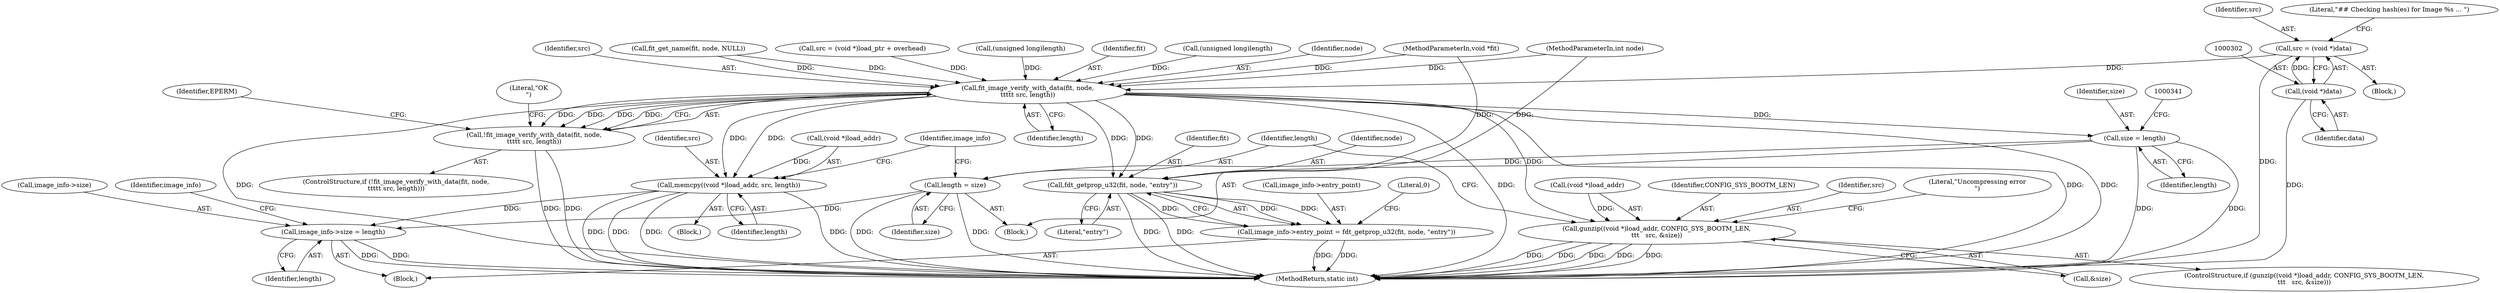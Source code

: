 digraph "0_u-boot_master_15@pointer" {
"1000299" [label="(Call,src = (void *)data)"];
"1000301" [label="(Call,(void *)data)"];
"1000312" [label="(Call,fit_image_verify_with_data(fit, node,\n\t\t\t\t\t src, length))"];
"1000311" [label="(Call,!fit_image_verify_with_data(fit, node,\n\t\t\t\t\t src, length))"];
"1000335" [label="(Call,size = length)"];
"1000353" [label="(Call,length = size)"];
"1000372" [label="(Call,image_info->size = length)"];
"1000339" [label="(Call,gunzip((void *)load_addr, CONFIG_SYS_BOOTM_LEN,\n\t\t\t   src, &size))"];
"1000358" [label="(Call,memcpy((void *)load_addr, src, length))"];
"1000381" [label="(Call,fdt_getprop_u32(fit, node, \"entry\"))"];
"1000377" [label="(Call,image_info->entry_point = fdt_getprop_u32(fit, node, \"entry\"))"];
"1000299" [label="(Call,src = (void *)data)"];
"1000338" [label="(ControlStructure,if (gunzip((void *)load_addr, CONFIG_SYS_BOOTM_LEN,\n\t\t\t   src, &size)))"];
"1000267" [label="(Call,(unsigned long)length)"];
"1000336" [label="(Identifier,size)"];
"1000378" [label="(Call,image_info->entry_point)"];
"1000359" [label="(Call,(void *)load_addr)"];
"1000366" [label="(Block,)"];
"1000321" [label="(Literal,\"OK\n\")"];
"1000372" [label="(Call,image_info->size = length)"];
"1000313" [label="(Identifier,fit)"];
"1000343" [label="(Identifier,CONFIG_SYS_BOOTM_LEN)"];
"1000383" [label="(Identifier,node)"];
"1000296" [label="(Call,(unsigned long)length)"];
"1000314" [label="(Identifier,node)"];
"1000381" [label="(Call,fdt_getprop_u32(fit, node, \"entry\"))"];
"1000354" [label="(Identifier,length)"];
"1000386" [label="(Literal,0)"];
"1000337" [label="(Identifier,length)"];
"1000335" [label="(Call,size = length)"];
"1000357" [label="(Block,)"];
"1000105" [label="(MethodParameterIn,void *fit)"];
"1000377" [label="(Call,image_info->entry_point = fdt_getprop_u32(fit, node, \"entry\"))"];
"1000315" [label="(Identifier,src)"];
"1000344" [label="(Identifier,src)"];
"1000311" [label="(Call,!fit_image_verify_with_data(fit, node,\n\t\t\t\t\t src, length))"];
"1000345" [label="(Call,&size)"];
"1000363" [label="(Identifier,length)"];
"1000376" [label="(Identifier,length)"];
"1000301" [label="(Call,(void *)data)"];
"1000107" [label="(MethodParameterIn,int node)"];
"1000384" [label="(Literal,\"entry\")"];
"1000382" [label="(Identifier,fit)"];
"1000358" [label="(Call,memcpy((void *)load_addr, src, length))"];
"1000387" [label="(MethodReturn,static int)"];
"1000306" [label="(Call,fit_get_name(fit, node, NULL))"];
"1000373" [label="(Call,image_info->size)"];
"1000319" [label="(Identifier,EPERM)"];
"1000362" [label="(Identifier,src)"];
"1000349" [label="(Literal,\"Uncompressing error\n\")"];
"1000312" [label="(Call,fit_image_verify_with_data(fit, node,\n\t\t\t\t\t src, length))"];
"1000300" [label="(Identifier,src)"];
"1000303" [label="(Identifier,data)"];
"1000340" [label="(Call,(void *)load_addr)"];
"1000365" [label="(Identifier,image_info)"];
"1000334" [label="(Block,)"];
"1000305" [label="(Literal,\"## Checking hash(es) for Image %s ... \")"];
"1000355" [label="(Identifier,size)"];
"1000278" [label="(Block,)"];
"1000353" [label="(Call,length = size)"];
"1000316" [label="(Identifier,length)"];
"1000270" [label="(Call,src = (void *)load_ptr + overhead)"];
"1000339" [label="(Call,gunzip((void *)load_addr, CONFIG_SYS_BOOTM_LEN,\n\t\t\t   src, &size))"];
"1000379" [label="(Identifier,image_info)"];
"1000310" [label="(ControlStructure,if (!fit_image_verify_with_data(fit, node,\n\t\t\t\t\t src, length)))"];
"1000299" -> "1000278"  [label="AST: "];
"1000299" -> "1000301"  [label="CFG: "];
"1000300" -> "1000299"  [label="AST: "];
"1000301" -> "1000299"  [label="AST: "];
"1000305" -> "1000299"  [label="CFG: "];
"1000299" -> "1000387"  [label="DDG: "];
"1000301" -> "1000299"  [label="DDG: "];
"1000299" -> "1000312"  [label="DDG: "];
"1000301" -> "1000303"  [label="CFG: "];
"1000302" -> "1000301"  [label="AST: "];
"1000303" -> "1000301"  [label="AST: "];
"1000301" -> "1000387"  [label="DDG: "];
"1000312" -> "1000311"  [label="AST: "];
"1000312" -> "1000316"  [label="CFG: "];
"1000313" -> "1000312"  [label="AST: "];
"1000314" -> "1000312"  [label="AST: "];
"1000315" -> "1000312"  [label="AST: "];
"1000316" -> "1000312"  [label="AST: "];
"1000311" -> "1000312"  [label="CFG: "];
"1000312" -> "1000387"  [label="DDG: "];
"1000312" -> "1000387"  [label="DDG: "];
"1000312" -> "1000387"  [label="DDG: "];
"1000312" -> "1000387"  [label="DDG: "];
"1000312" -> "1000311"  [label="DDG: "];
"1000312" -> "1000311"  [label="DDG: "];
"1000312" -> "1000311"  [label="DDG: "];
"1000312" -> "1000311"  [label="DDG: "];
"1000306" -> "1000312"  [label="DDG: "];
"1000306" -> "1000312"  [label="DDG: "];
"1000105" -> "1000312"  [label="DDG: "];
"1000107" -> "1000312"  [label="DDG: "];
"1000270" -> "1000312"  [label="DDG: "];
"1000296" -> "1000312"  [label="DDG: "];
"1000267" -> "1000312"  [label="DDG: "];
"1000312" -> "1000335"  [label="DDG: "];
"1000312" -> "1000339"  [label="DDG: "];
"1000312" -> "1000358"  [label="DDG: "];
"1000312" -> "1000358"  [label="DDG: "];
"1000312" -> "1000381"  [label="DDG: "];
"1000312" -> "1000381"  [label="DDG: "];
"1000311" -> "1000310"  [label="AST: "];
"1000319" -> "1000311"  [label="CFG: "];
"1000321" -> "1000311"  [label="CFG: "];
"1000311" -> "1000387"  [label="DDG: "];
"1000311" -> "1000387"  [label="DDG: "];
"1000335" -> "1000334"  [label="AST: "];
"1000335" -> "1000337"  [label="CFG: "];
"1000336" -> "1000335"  [label="AST: "];
"1000337" -> "1000335"  [label="AST: "];
"1000341" -> "1000335"  [label="CFG: "];
"1000335" -> "1000387"  [label="DDG: "];
"1000335" -> "1000387"  [label="DDG: "];
"1000335" -> "1000353"  [label="DDG: "];
"1000353" -> "1000334"  [label="AST: "];
"1000353" -> "1000355"  [label="CFG: "];
"1000354" -> "1000353"  [label="AST: "];
"1000355" -> "1000353"  [label="AST: "];
"1000365" -> "1000353"  [label="CFG: "];
"1000353" -> "1000387"  [label="DDG: "];
"1000353" -> "1000387"  [label="DDG: "];
"1000353" -> "1000372"  [label="DDG: "];
"1000372" -> "1000366"  [label="AST: "];
"1000372" -> "1000376"  [label="CFG: "];
"1000373" -> "1000372"  [label="AST: "];
"1000376" -> "1000372"  [label="AST: "];
"1000379" -> "1000372"  [label="CFG: "];
"1000372" -> "1000387"  [label="DDG: "];
"1000372" -> "1000387"  [label="DDG: "];
"1000358" -> "1000372"  [label="DDG: "];
"1000339" -> "1000338"  [label="AST: "];
"1000339" -> "1000345"  [label="CFG: "];
"1000340" -> "1000339"  [label="AST: "];
"1000343" -> "1000339"  [label="AST: "];
"1000344" -> "1000339"  [label="AST: "];
"1000345" -> "1000339"  [label="AST: "];
"1000349" -> "1000339"  [label="CFG: "];
"1000354" -> "1000339"  [label="CFG: "];
"1000339" -> "1000387"  [label="DDG: "];
"1000339" -> "1000387"  [label="DDG: "];
"1000339" -> "1000387"  [label="DDG: "];
"1000339" -> "1000387"  [label="DDG: "];
"1000339" -> "1000387"  [label="DDG: "];
"1000340" -> "1000339"  [label="DDG: "];
"1000358" -> "1000357"  [label="AST: "];
"1000358" -> "1000363"  [label="CFG: "];
"1000359" -> "1000358"  [label="AST: "];
"1000362" -> "1000358"  [label="AST: "];
"1000363" -> "1000358"  [label="AST: "];
"1000365" -> "1000358"  [label="CFG: "];
"1000358" -> "1000387"  [label="DDG: "];
"1000358" -> "1000387"  [label="DDG: "];
"1000358" -> "1000387"  [label="DDG: "];
"1000358" -> "1000387"  [label="DDG: "];
"1000359" -> "1000358"  [label="DDG: "];
"1000381" -> "1000377"  [label="AST: "];
"1000381" -> "1000384"  [label="CFG: "];
"1000382" -> "1000381"  [label="AST: "];
"1000383" -> "1000381"  [label="AST: "];
"1000384" -> "1000381"  [label="AST: "];
"1000377" -> "1000381"  [label="CFG: "];
"1000381" -> "1000387"  [label="DDG: "];
"1000381" -> "1000387"  [label="DDG: "];
"1000381" -> "1000377"  [label="DDG: "];
"1000381" -> "1000377"  [label="DDG: "];
"1000381" -> "1000377"  [label="DDG: "];
"1000105" -> "1000381"  [label="DDG: "];
"1000107" -> "1000381"  [label="DDG: "];
"1000377" -> "1000366"  [label="AST: "];
"1000378" -> "1000377"  [label="AST: "];
"1000386" -> "1000377"  [label="CFG: "];
"1000377" -> "1000387"  [label="DDG: "];
"1000377" -> "1000387"  [label="DDG: "];
}
